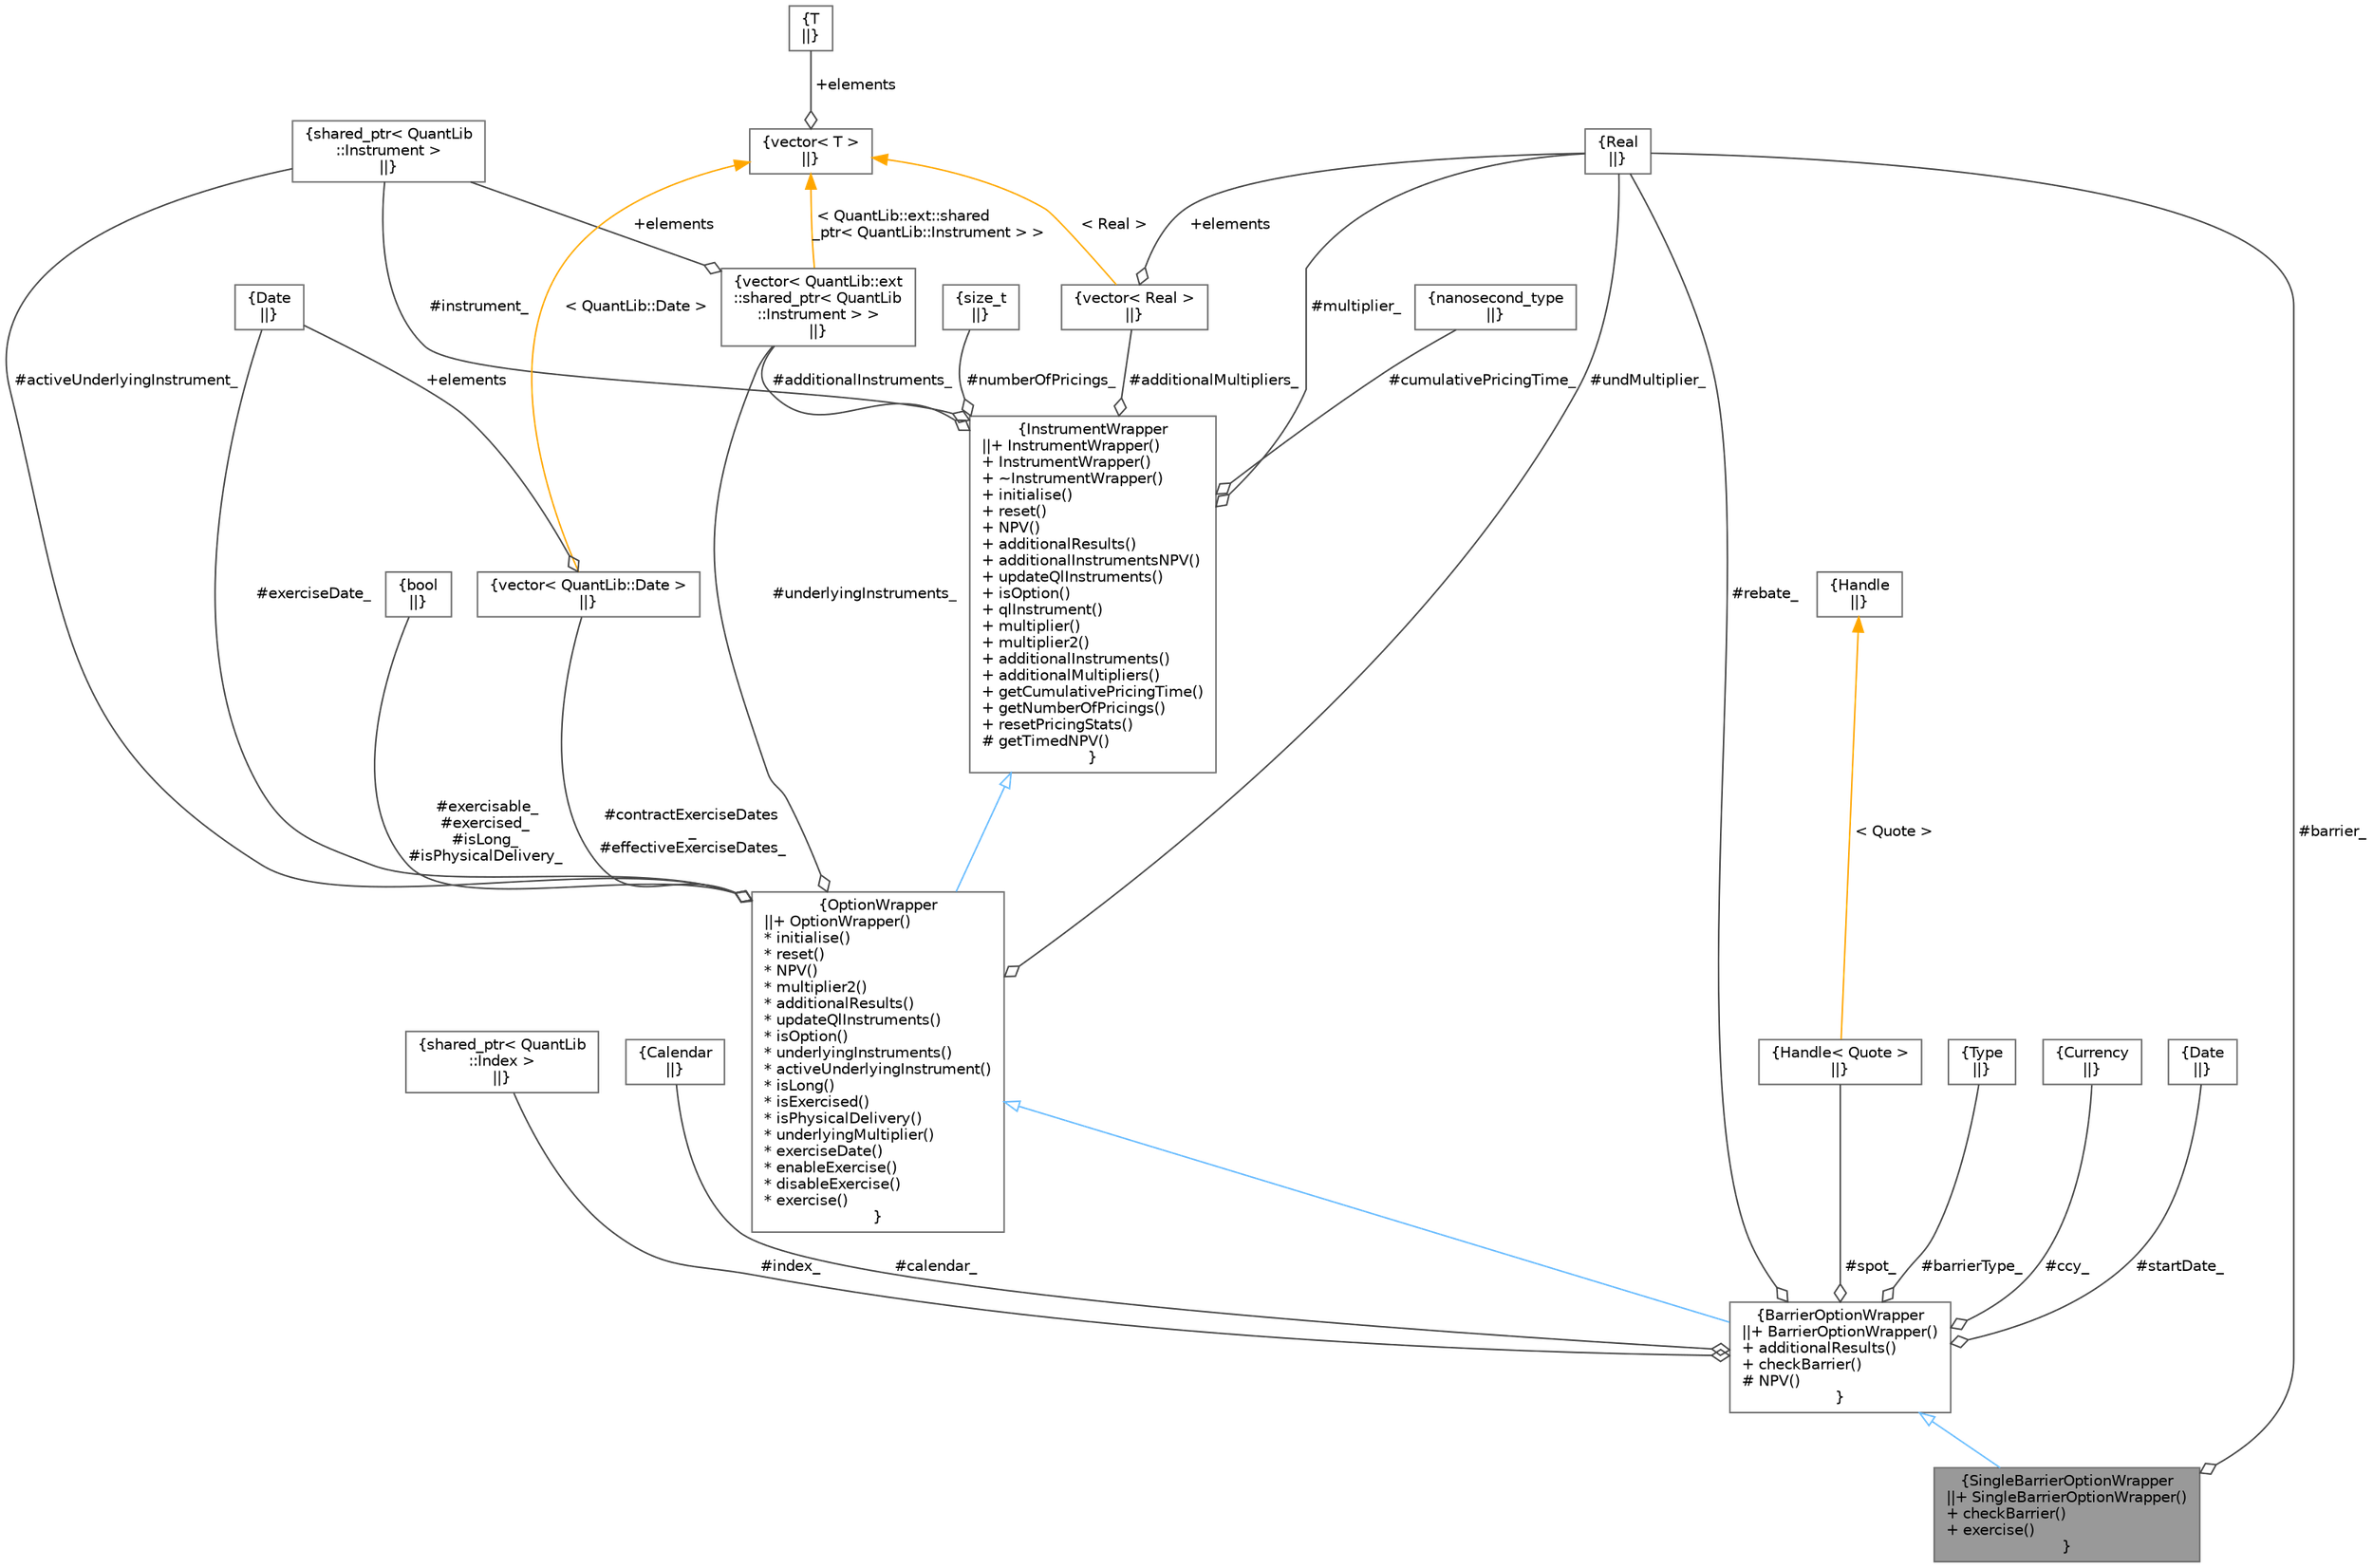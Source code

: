 digraph "SingleBarrierOptionWrapper"
{
 // INTERACTIVE_SVG=YES
 // LATEX_PDF_SIZE
  bgcolor="transparent";
  edge [fontname=Helvetica,fontsize=10,labelfontname=Helvetica,labelfontsize=10];
  node [fontname=Helvetica,fontsize=10,shape=box,height=0.2,width=0.4];
  Node1 [label="{SingleBarrierOptionWrapper\n||+ SingleBarrierOptionWrapper()\l+ checkBarrier()\l+ exercise()\l}",height=0.2,width=0.4,color="gray40", fillcolor="grey60", style="filled", fontcolor="black",tooltip=" "];
  Node2 -> Node1 [dir="back",color="steelblue1",style="solid",arrowtail="onormal"];
  Node2 [label="{BarrierOptionWrapper\n||+ BarrierOptionWrapper()\l+ additionalResults()\l+ checkBarrier()\l# NPV()\l}",height=0.2,width=0.4,color="gray40", fillcolor="white", style="filled",URL="$classore_1_1data_1_1_barrier_option_wrapper.html",tooltip="Barrier Option Wrapper."];
  Node3 -> Node2 [dir="back",color="steelblue1",style="solid",arrowtail="onormal"];
  Node3 [label="{OptionWrapper\n||+ OptionWrapper()\l* initialise()\l* reset()\l* NPV()\l* multiplier2()\l* additionalResults()\l* updateQlInstruments()\l* isOption()\l* underlyingInstruments()\l* activeUnderlyingInstrument()\l* isLong()\l* isExercised()\l* isPhysicalDelivery()\l* underlyingMultiplier()\l* exerciseDate()\l* enableExercise()\l* disableExercise()\l* exercise()\l}",height=0.2,width=0.4,color="gray40", fillcolor="white", style="filled",URL="$classore_1_1data_1_1_option_wrapper.html",tooltip="Option Wrapper."];
  Node4 -> Node3 [dir="back",color="steelblue1",style="solid",arrowtail="onormal"];
  Node4 [label="{InstrumentWrapper\n||+ InstrumentWrapper()\l+ InstrumentWrapper()\l+ ~InstrumentWrapper()\l+ initialise()\l+ reset()\l+ NPV()\l+ additionalResults()\l+ additionalInstrumentsNPV()\l+ updateQlInstruments()\l+ isOption()\l+ qlInstrument()\l+ multiplier()\l+ multiplier2()\l+ additionalInstruments()\l+ additionalMultipliers()\l+ getCumulativePricingTime()\l+ getNumberOfPricings()\l+ resetPricingStats()\l# getTimedNPV()\l}",height=0.2,width=0.4,color="gray40", fillcolor="white", style="filled",URL="$classore_1_1data_1_1_instrument_wrapper.html",tooltip="Instrument Wrapper."];
  Node5 -> Node4 [color="grey25",style="solid",label=" #instrument_" ,arrowhead="odiamond"];
  Node5 [label="{shared_ptr\< QuantLib\l::Instrument \>\n||}",height=0.2,width=0.4,color="gray40", fillcolor="white", style="filled",tooltip=" "];
  Node6 -> Node4 [color="grey25",style="solid",label=" #multiplier_" ,arrowhead="odiamond"];
  Node6 [label="{Real\n||}",height=0.2,width=0.4,color="gray40", fillcolor="white", style="filled",tooltip=" "];
  Node7 -> Node4 [color="grey25",style="solid",label=" #additionalInstruments_" ,arrowhead="odiamond"];
  Node7 [label="{vector\< QuantLib::ext\l::shared_ptr\< QuantLib\l::Instrument \> \>\n||}",height=0.2,width=0.4,color="gray40", fillcolor="white", style="filled",tooltip=" "];
  Node5 -> Node7 [color="grey25",style="solid",label=" +elements" ,arrowhead="odiamond"];
  Node8 -> Node7 [dir="back",color="orange",style="solid",label=" \< QuantLib::ext::shared\l_ptr\< QuantLib::Instrument \> \>" ];
  Node8 [label="{vector\< T \>\n||}",height=0.2,width=0.4,color="gray40", fillcolor="white", style="filled",tooltip=" "];
  Node9 -> Node8 [color="grey25",style="solid",label=" +elements" ,arrowhead="odiamond"];
  Node9 [label="{T\n||}",height=0.2,width=0.4,color="gray40", fillcolor="white", style="filled",tooltip=" "];
  Node10 -> Node4 [color="grey25",style="solid",label=" #additionalMultipliers_" ,arrowhead="odiamond"];
  Node10 [label="{vector\< Real \>\n||}",height=0.2,width=0.4,color="gray40", fillcolor="white", style="filled",tooltip=" "];
  Node6 -> Node10 [color="grey25",style="solid",label=" +elements" ,arrowhead="odiamond"];
  Node8 -> Node10 [dir="back",color="orange",style="solid",label=" \< Real \>" ];
  Node11 -> Node4 [color="grey25",style="solid",label=" #numberOfPricings_" ,arrowhead="odiamond"];
  Node11 [label="{size_t\n||}",height=0.2,width=0.4,color="gray40", fillcolor="white", style="filled",tooltip=" "];
  Node12 -> Node4 [color="grey25",style="solid",label=" #cumulativePricingTime_" ,arrowhead="odiamond"];
  Node12 [label="{nanosecond_type\n||}",height=0.2,width=0.4,color="gray40", fillcolor="white", style="filled",tooltip=" "];
  Node13 -> Node3 [color="grey25",style="solid",label=" #exercisable_\n#exercised_\n#isLong_\n#isPhysicalDelivery_" ,arrowhead="odiamond"];
  Node13 [label="{bool\n||}",height=0.2,width=0.4,color="gray40", fillcolor="white", style="filled",URL="$classbool.html",tooltip=" "];
  Node14 -> Node3 [color="grey25",style="solid",label=" #contractExerciseDates\l_\n#effectiveExerciseDates_" ,arrowhead="odiamond"];
  Node14 [label="{vector\< QuantLib::Date \>\n||}",height=0.2,width=0.4,color="gray40", fillcolor="white", style="filled",tooltip=" "];
  Node15 -> Node14 [color="grey25",style="solid",label=" +elements" ,arrowhead="odiamond"];
  Node15 [label="{Date\n||}",height=0.2,width=0.4,color="gray40", fillcolor="white", style="filled",tooltip=" "];
  Node8 -> Node14 [dir="back",color="orange",style="solid",label=" \< QuantLib::Date \>" ];
  Node7 -> Node3 [color="grey25",style="solid",label=" #underlyingInstruments_" ,arrowhead="odiamond"];
  Node5 -> Node3 [color="grey25",style="solid",label=" #activeUnderlyingInstrument_" ,arrowhead="odiamond"];
  Node6 -> Node3 [color="grey25",style="solid",label=" #undMultiplier_" ,arrowhead="odiamond"];
  Node15 -> Node3 [color="grey25",style="solid",label=" #exerciseDate_" ,arrowhead="odiamond"];
  Node16 -> Node2 [color="grey25",style="solid",label=" #spot_" ,arrowhead="odiamond"];
  Node16 [label="{Handle\< Quote \>\n||}",height=0.2,width=0.4,color="gray40", fillcolor="white", style="filled",tooltip=" "];
  Node17 -> Node16 [dir="back",color="orange",style="solid",label=" \< Quote \>" ];
  Node17 [label="{Handle\n||}",height=0.2,width=0.4,color="gray40", fillcolor="white", style="filled",tooltip=" "];
  Node18 -> Node2 [color="grey25",style="solid",label=" #barrierType_" ,arrowhead="odiamond"];
  Node18 [label="{Type\n||}",height=0.2,width=0.4,color="gray40", fillcolor="white", style="filled",tooltip=" "];
  Node6 -> Node2 [color="grey25",style="solid",label=" #rebate_" ,arrowhead="odiamond"];
  Node19 -> Node2 [color="grey25",style="solid",label=" #ccy_" ,arrowhead="odiamond"];
  Node19 [label="{Currency\n||}",height=0.2,width=0.4,color="gray40", fillcolor="white", style="filled",tooltip=" "];
  Node20 -> Node2 [color="grey25",style="solid",label=" #startDate_" ,arrowhead="odiamond"];
  Node20 [label="{Date\n||}",height=0.2,width=0.4,color="gray40", fillcolor="white", style="filled",tooltip=" "];
  Node21 -> Node2 [color="grey25",style="solid",label=" #index_" ,arrowhead="odiamond"];
  Node21 [label="{shared_ptr\< QuantLib\l::Index \>\n||}",height=0.2,width=0.4,color="gray40", fillcolor="white", style="filled",tooltip=" "];
  Node22 -> Node2 [color="grey25",style="solid",label=" #calendar_" ,arrowhead="odiamond"];
  Node22 [label="{Calendar\n||}",height=0.2,width=0.4,color="gray40", fillcolor="white", style="filled",tooltip=" "];
  Node6 -> Node1 [color="grey25",style="solid",label=" #barrier_" ,arrowhead="odiamond"];
}

